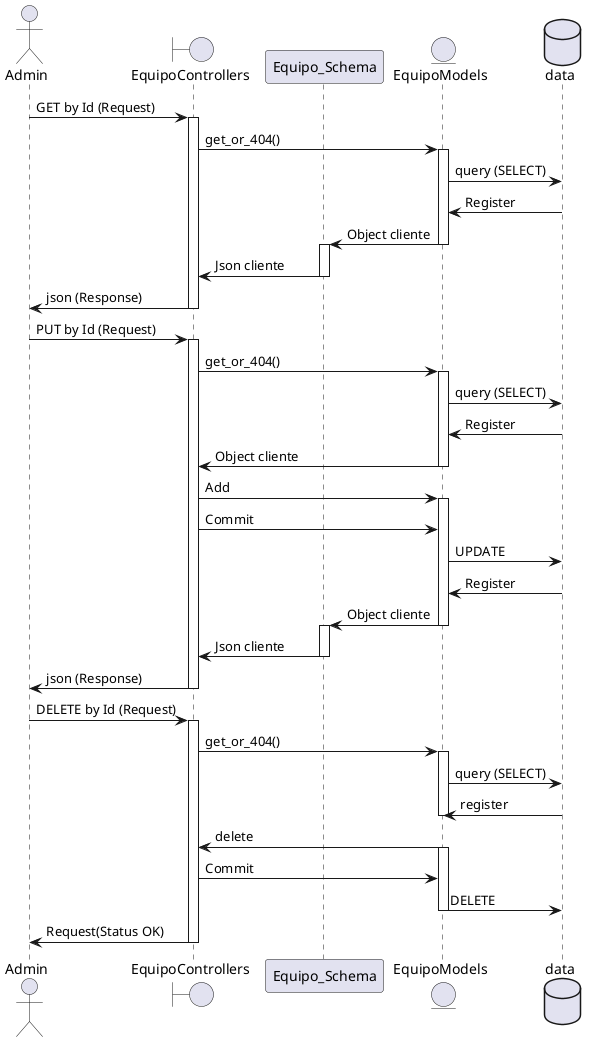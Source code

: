 @startuml
actor Admin
boundary EquipoControllers
participant Equipo_Schema
entity EquipoModels
database data

Admin -> EquipoControllers: GET by Id (Request)
activate EquipoControllers
EquipoControllers -> EquipoModels: get_or_404()
activate EquipoModels
EquipoModels -> data: query (SELECT)
EquipoModels <- data: Register
Equipo_Schema <- EquipoModels: Object cliente
deactivate EquipoModels
activate Equipo_Schema
EquipoControllers <- Equipo_Schema: Json cliente
deactivate Equipo_Schema
Admin <- EquipoControllers: json (Response)
deactivate EquipoControllers

Admin -> EquipoControllers: PUT by Id (Request)
activate EquipoControllers
EquipoControllers -> EquipoModels: get_or_404()
activate EquipoModels
EquipoModels -> data: query (SELECT)
EquipoModels <- data: Register
EquipoControllers <- EquipoModels: Object cliente
deactivate EquipoModels
EquipoControllers -> EquipoModels: Add
activate EquipoModels
EquipoControllers -> EquipoModels: Commit
EquipoModels -> data: UPDATE
EquipoModels <- data: Register
Equipo_Schema <- EquipoModels: Object cliente
deactivate EquipoModels
activate Equipo_Schema
EquipoControllers <- Equipo_Schema: Json cliente
deactivate Equipo_Schema
Admin <- EquipoControllers: json (Response)
deactivate EquipoControllers

Admin -> EquipoControllers: DELETE by Id (Request)
activate EquipoControllers
EquipoControllers-> EquipoModels: get_or_404()
activate EquipoModels
EquipoModels -> data: query (SELECT)
EquipoModels <- data: register
deactivate EquipoModels
EquipoControllers <- EquipoModels: delete
activate EquipoModels
EquipoControllers -> EquipoModels: Commit
EquipoModels -> data: DELETE
deactivate EquipoModels
Admin <- EquipoControllers: Request(Status OK)
deactivate EquipoControllers
@enduml
